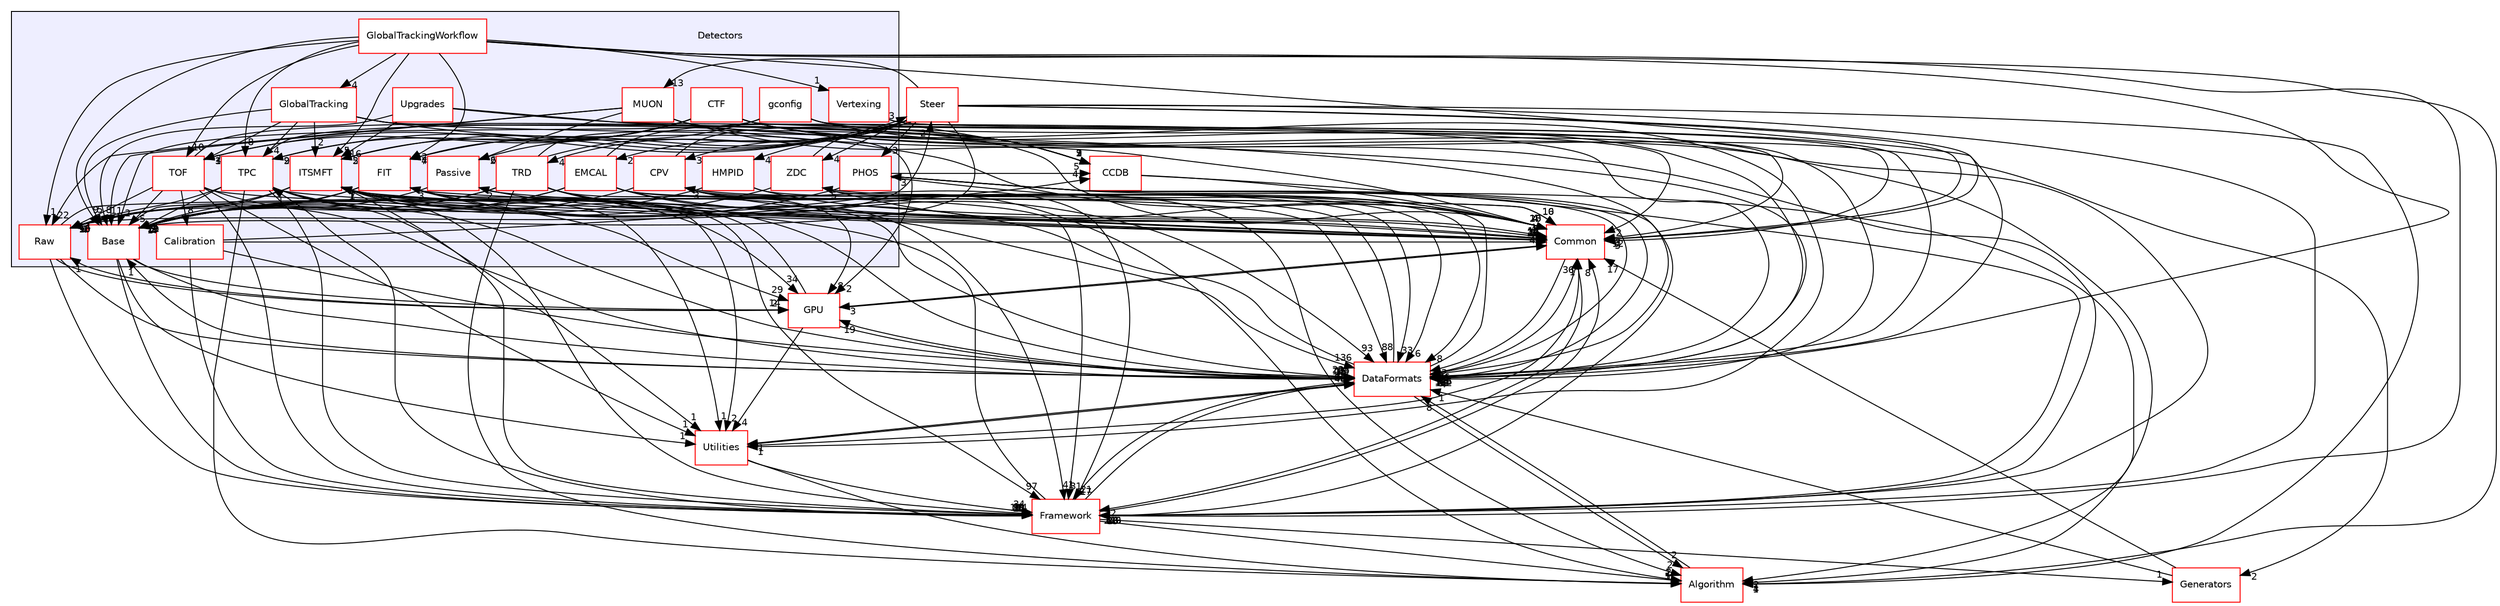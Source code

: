 digraph "/home/travis/build/AliceO2Group/AliceO2/Detectors" {
  bgcolor=transparent;
  compound=true
  node [ fontsize="10", fontname="Helvetica"];
  edge [ labelfontsize="10", labelfontname="Helvetica"];
  subgraph clusterdir_051dca18e802f8e9474f2e30d29c04e0 {
    graph [ bgcolor="#eeeeff", pencolor="black", label="" URL="dir_051dca18e802f8e9474f2e30d29c04e0.html"];
    dir_051dca18e802f8e9474f2e30d29c04e0 [shape=plaintext label="Detectors"];
    dir_37c90836491b695b472bf98d1be8336b [shape=box label="Base" color="red" fillcolor="white" style="filled" URL="dir_37c90836491b695b472bf98d1be8336b.html"];
    dir_2f1defcce8b8bdfe202c8bfd41228d47 [shape=box label="Calibration" color="red" fillcolor="white" style="filled" URL="dir_2f1defcce8b8bdfe202c8bfd41228d47.html"];
    dir_860de54695a0456b93a4bb1fd951d826 [shape=box label="CPV" color="red" fillcolor="white" style="filled" URL="dir_860de54695a0456b93a4bb1fd951d826.html"];
    dir_22c28337d94ed0b7d4c6655ee55d3b27 [shape=box label="CTF" color="red" fillcolor="white" style="filled" URL="dir_22c28337d94ed0b7d4c6655ee55d3b27.html"];
    dir_088378b58cb1ba39db48039cbd66d10f [shape=box label="EMCAL" color="red" fillcolor="white" style="filled" URL="dir_088378b58cb1ba39db48039cbd66d10f.html"];
    dir_d14e88a79bca429480864605ee348cef [shape=box label="FIT" color="red" fillcolor="white" style="filled" URL="dir_d14e88a79bca429480864605ee348cef.html"];
    dir_fda58d415f46ed5554e220ec8997f6b0 [shape=box label="gconfig" color="red" fillcolor="white" style="filled" URL="dir_fda58d415f46ed5554e220ec8997f6b0.html"];
    dir_18e0e8b4b629c3c13e7ad1457bcd5f89 [shape=box label="GlobalTracking" color="red" fillcolor="white" style="filled" URL="dir_18e0e8b4b629c3c13e7ad1457bcd5f89.html"];
    dir_109ace25e426b841fbcad1590c555213 [shape=box label="GlobalTrackingWorkflow" color="red" fillcolor="white" style="filled" URL="dir_109ace25e426b841fbcad1590c555213.html"];
    dir_c91fbefb38f56c1db7a8c31815b8a131 [shape=box label="HMPID" color="red" fillcolor="white" style="filled" URL="dir_c91fbefb38f56c1db7a8c31815b8a131.html"];
    dir_1306292b77b40360479b729ac9ee7efe [shape=box label="ITSMFT" color="red" fillcolor="white" style="filled" URL="dir_1306292b77b40360479b729ac9ee7efe.html"];
    dir_1cc233fd3b1202b9dad36810b41b97af [shape=box label="MUON" color="red" fillcolor="white" style="filled" URL="dir_1cc233fd3b1202b9dad36810b41b97af.html"];
    dir_f01815b857f9009bea48e2cb39492245 [shape=box label="Passive" color="red" fillcolor="white" style="filled" URL="dir_f01815b857f9009bea48e2cb39492245.html"];
    dir_cd3c152a7db0580c86a4c50ad0325149 [shape=box label="PHOS" color="red" fillcolor="white" style="filled" URL="dir_cd3c152a7db0580c86a4c50ad0325149.html"];
    dir_26637d1bd82229bc9ed97f7e706be743 [shape=box label="Raw" color="red" fillcolor="white" style="filled" URL="dir_26637d1bd82229bc9ed97f7e706be743.html"];
    dir_577c839d346a264df4e9e588ca2a45dd [shape=box label="TOF" color="red" fillcolor="white" style="filled" URL="dir_577c839d346a264df4e9e588ca2a45dd.html"];
    dir_a597e8e061b11201a1dff411feb10d0b [shape=box label="TPC" color="red" fillcolor="white" style="filled" URL="dir_a597e8e061b11201a1dff411feb10d0b.html"];
    dir_69dd0583e11051991bf4c0cf23c50933 [shape=box label="TRD" color="red" fillcolor="white" style="filled" URL="dir_69dd0583e11051991bf4c0cf23c50933.html"];
    dir_4b0885c57a9e0f5b3b724ebcd74c1029 [shape=box label="Upgrades" color="red" fillcolor="white" style="filled" URL="dir_4b0885c57a9e0f5b3b724ebcd74c1029.html"];
    dir_411c6bed3d84b00fddab3a93c8a3b5fb [shape=box label="Vertexing" color="red" fillcolor="white" style="filled" URL="dir_411c6bed3d84b00fddab3a93c8a3b5fb.html"];
    dir_db9e312ee82793cf7e11be39a4401551 [shape=box label="ZDC" color="red" fillcolor="white" style="filled" URL="dir_db9e312ee82793cf7e11be39a4401551.html"];
  }
  dir_40b4a122691869ee86baf7f2711ed718 [shape=box label="Steer" color="red" URL="dir_40b4a122691869ee86baf7f2711ed718.html"];
  dir_0b342c6c6b7d2278121a0bb9c4985063 [shape=box label="Generators" color="red" URL="dir_0b342c6c6b7d2278121a0bb9c4985063.html"];
  dir_4ab6b4cc6a7edbff49100e9123df213f [shape=box label="Common" color="red" URL="dir_4ab6b4cc6a7edbff49100e9123df213f.html"];
  dir_6af676bf18881990e4083e191d0e63e0 [shape=box label="CCDB" color="red" URL="dir_6af676bf18881990e4083e191d0e63e0.html"];
  dir_b05a5fa85f84bfc9013183c9d87f9a36 [shape=box label="Utilities" color="red" URL="dir_b05a5fa85f84bfc9013183c9d87f9a36.html"];
  dir_8ba487e25de5ee77e05e9dce7582cb98 [shape=box label="Algorithm" color="red" URL="dir_8ba487e25de5ee77e05e9dce7582cb98.html"];
  dir_f511f1e9c03c071966ae594f00bbc5e0 [shape=box label="GPU" color="red" URL="dir_f511f1e9c03c071966ae594f00bbc5e0.html"];
  dir_bcbb2cf9a3d3d83e5515c82071a07177 [shape=box label="Framework" color="red" URL="dir_bcbb2cf9a3d3d83e5515c82071a07177.html"];
  dir_2171f7ec022c5423887b07c69b2f5b48 [shape=box label="DataFormats" color="red" URL="dir_2171f7ec022c5423887b07c69b2f5b48.html"];
  dir_22c28337d94ed0b7d4c6655ee55d3b27->dir_4ab6b4cc6a7edbff49100e9123df213f [headlabel="2", labeldistance=1.5 headhref="dir_000420_000031.html"];
  dir_22c28337d94ed0b7d4c6655ee55d3b27->dir_d14e88a79bca429480864605ee348cef [headlabel="4", labeldistance=1.5 headhref="dir_000420_000166.html"];
  dir_22c28337d94ed0b7d4c6655ee55d3b27->dir_a597e8e061b11201a1dff411feb10d0b [headlabel="2", labeldistance=1.5 headhref="dir_000420_000053.html"];
  dir_22c28337d94ed0b7d4c6655ee55d3b27->dir_b05a5fa85f84bfc9013183c9d87f9a36 [headlabel="1", labeldistance=1.5 headhref="dir_000420_000601.html"];
  dir_22c28337d94ed0b7d4c6655ee55d3b27->dir_1306292b77b40360479b729ac9ee7efe [headlabel="2", labeldistance=1.5 headhref="dir_000420_000047.html"];
  dir_22c28337d94ed0b7d4c6655ee55d3b27->dir_8ba487e25de5ee77e05e9dce7582cb98 [headlabel="1", labeldistance=1.5 headhref="dir_000420_000000.html"];
  dir_22c28337d94ed0b7d4c6655ee55d3b27->dir_577c839d346a264df4e9e588ca2a45dd [headlabel="1", labeldistance=1.5 headhref="dir_000420_000140.html"];
  dir_22c28337d94ed0b7d4c6655ee55d3b27->dir_bcbb2cf9a3d3d83e5515c82071a07177 [headlabel="26", labeldistance=1.5 headhref="dir_000420_000015.html"];
  dir_22c28337d94ed0b7d4c6655ee55d3b27->dir_2171f7ec022c5423887b07c69b2f5b48 [headlabel="33", labeldistance=1.5 headhref="dir_000420_000080.html"];
  dir_c91fbefb38f56c1db7a8c31815b8a131->dir_4ab6b4cc6a7edbff49100e9123df213f [headlabel="1", labeldistance=1.5 headhref="dir_000133_000031.html"];
  dir_c91fbefb38f56c1db7a8c31815b8a131->dir_37c90836491b695b472bf98d1be8336b [headlabel="2", labeldistance=1.5 headhref="dir_000133_000275.html"];
  dir_c91fbefb38f56c1db7a8c31815b8a131->dir_2171f7ec022c5423887b07c69b2f5b48 [headlabel="6", labeldistance=1.5 headhref="dir_000133_000080.html"];
  dir_40b4a122691869ee86baf7f2711ed718->dir_c91fbefb38f56c1db7a8c31815b8a131 [headlabel="4", labeldistance=1.5 headhref="dir_000482_000133.html"];
  dir_40b4a122691869ee86baf7f2711ed718->dir_860de54695a0456b93a4bb1fd951d826 [headlabel="3", labeldistance=1.5 headhref="dir_000482_000200.html"];
  dir_40b4a122691869ee86baf7f2711ed718->dir_69dd0583e11051991bf4c0cf23c50933 [headlabel="4", labeldistance=1.5 headhref="dir_000482_000144.html"];
  dir_40b4a122691869ee86baf7f2711ed718->dir_088378b58cb1ba39db48039cbd66d10f [headlabel="2", labeldistance=1.5 headhref="dir_000482_000165.html"];
  dir_40b4a122691869ee86baf7f2711ed718->dir_1cc233fd3b1202b9dad36810b41b97af [headlabel="13", labeldistance=1.5 headhref="dir_000482_000118.html"];
  dir_40b4a122691869ee86baf7f2711ed718->dir_4ab6b4cc6a7edbff49100e9123df213f [headlabel="12", labeldistance=1.5 headhref="dir_000482_000031.html"];
  dir_40b4a122691869ee86baf7f2711ed718->dir_d14e88a79bca429480864605ee348cef [headlabel="7", labeldistance=1.5 headhref="dir_000482_000166.html"];
  dir_40b4a122691869ee86baf7f2711ed718->dir_a597e8e061b11201a1dff411feb10d0b [headlabel="9", labeldistance=1.5 headhref="dir_000482_000053.html"];
  dir_40b4a122691869ee86baf7f2711ed718->dir_37c90836491b695b472bf98d1be8336b [headlabel="17", labeldistance=1.5 headhref="dir_000482_000275.html"];
  dir_40b4a122691869ee86baf7f2711ed718->dir_1306292b77b40360479b729ac9ee7efe [headlabel="5", labeldistance=1.5 headhref="dir_000482_000047.html"];
  dir_40b4a122691869ee86baf7f2711ed718->dir_8ba487e25de5ee77e05e9dce7582cb98 [headlabel="1", labeldistance=1.5 headhref="dir_000482_000000.html"];
  dir_40b4a122691869ee86baf7f2711ed718->dir_577c839d346a264df4e9e588ca2a45dd [headlabel="3", labeldistance=1.5 headhref="dir_000482_000140.html"];
  dir_40b4a122691869ee86baf7f2711ed718->dir_cd3c152a7db0580c86a4c50ad0325149 [headlabel="3", labeldistance=1.5 headhref="dir_000482_000210.html"];
  dir_40b4a122691869ee86baf7f2711ed718->dir_db9e312ee82793cf7e11be39a4401551 [headlabel="4", labeldistance=1.5 headhref="dir_000482_000178.html"];
  dir_40b4a122691869ee86baf7f2711ed718->dir_bcbb2cf9a3d3d83e5515c82071a07177 [headlabel="146", labeldistance=1.5 headhref="dir_000482_000015.html"];
  dir_40b4a122691869ee86baf7f2711ed718->dir_2171f7ec022c5423887b07c69b2f5b48 [headlabel="146", labeldistance=1.5 headhref="dir_000482_000080.html"];
  dir_860de54695a0456b93a4bb1fd951d826->dir_4ab6b4cc6a7edbff49100e9123df213f [headlabel="4", labeldistance=1.5 headhref="dir_000200_000031.html"];
  dir_860de54695a0456b93a4bb1fd951d826->dir_6af676bf18881990e4083e191d0e63e0 [headlabel="3", labeldistance=1.5 headhref="dir_000200_000023.html"];
  dir_860de54695a0456b93a4bb1fd951d826->dir_37c90836491b695b472bf98d1be8336b [headlabel="2", labeldistance=1.5 headhref="dir_000200_000275.html"];
  dir_860de54695a0456b93a4bb1fd951d826->dir_8ba487e25de5ee77e05e9dce7582cb98 [headlabel="2", labeldistance=1.5 headhref="dir_000200_000000.html"];
  dir_860de54695a0456b93a4bb1fd951d826->dir_bcbb2cf9a3d3d83e5515c82071a07177 [headlabel="21", labeldistance=1.5 headhref="dir_000200_000015.html"];
  dir_860de54695a0456b93a4bb1fd951d826->dir_2171f7ec022c5423887b07c69b2f5b48 [headlabel="33", labeldistance=1.5 headhref="dir_000200_000080.html"];
  dir_2f1defcce8b8bdfe202c8bfd41228d47->dir_4ab6b4cc6a7edbff49100e9123df213f [headlabel="1", labeldistance=1.5 headhref="dir_000044_000031.html"];
  dir_2f1defcce8b8bdfe202c8bfd41228d47->dir_6af676bf18881990e4083e191d0e63e0 [headlabel="4", labeldistance=1.5 headhref="dir_000044_000023.html"];
  dir_2f1defcce8b8bdfe202c8bfd41228d47->dir_bcbb2cf9a3d3d83e5515c82071a07177 [headlabel="10", labeldistance=1.5 headhref="dir_000044_000015.html"];
  dir_2f1defcce8b8bdfe202c8bfd41228d47->dir_2171f7ec022c5423887b07c69b2f5b48 [headlabel="2", labeldistance=1.5 headhref="dir_000044_000080.html"];
  dir_69dd0583e11051991bf4c0cf23c50933->dir_40b4a122691869ee86baf7f2711ed718 [headlabel="3", labeldistance=1.5 headhref="dir_000144_000482.html"];
  dir_69dd0583e11051991bf4c0cf23c50933->dir_4ab6b4cc6a7edbff49100e9123df213f [headlabel="12", labeldistance=1.5 headhref="dir_000144_000031.html"];
  dir_69dd0583e11051991bf4c0cf23c50933->dir_6af676bf18881990e4083e191d0e63e0 [headlabel="3", labeldistance=1.5 headhref="dir_000144_000023.html"];
  dir_69dd0583e11051991bf4c0cf23c50933->dir_37c90836491b695b472bf98d1be8336b [headlabel="7", labeldistance=1.5 headhref="dir_000144_000275.html"];
  dir_69dd0583e11051991bf4c0cf23c50933->dir_8ba487e25de5ee77e05e9dce7582cb98 [headlabel="1", labeldistance=1.5 headhref="dir_000144_000000.html"];
  dir_69dd0583e11051991bf4c0cf23c50933->dir_f511f1e9c03c071966ae594f00bbc5e0 [headlabel="8", labeldistance=1.5 headhref="dir_000144_000715.html"];
  dir_69dd0583e11051991bf4c0cf23c50933->dir_bcbb2cf9a3d3d83e5515c82071a07177 [headlabel="41", labeldistance=1.5 headhref="dir_000144_000015.html"];
  dir_69dd0583e11051991bf4c0cf23c50933->dir_26637d1bd82229bc9ed97f7e706be743 [headlabel="4", labeldistance=1.5 headhref="dir_000144_000606.html"];
  dir_69dd0583e11051991bf4c0cf23c50933->dir_2171f7ec022c5423887b07c69b2f5b48 [headlabel="93", labeldistance=1.5 headhref="dir_000144_000080.html"];
  dir_0b342c6c6b7d2278121a0bb9c4985063->dir_4ab6b4cc6a7edbff49100e9123df213f [headlabel="17", labeldistance=1.5 headhref="dir_000711_000031.html"];
  dir_0b342c6c6b7d2278121a0bb9c4985063->dir_2171f7ec022c5423887b07c69b2f5b48 [headlabel="1", labeldistance=1.5 headhref="dir_000711_000080.html"];
  dir_088378b58cb1ba39db48039cbd66d10f->dir_4ab6b4cc6a7edbff49100e9123df213f [headlabel="12", labeldistance=1.5 headhref="dir_000165_000031.html"];
  dir_088378b58cb1ba39db48039cbd66d10f->dir_6af676bf18881990e4083e191d0e63e0 [headlabel="1", labeldistance=1.5 headhref="dir_000165_000023.html"];
  dir_088378b58cb1ba39db48039cbd66d10f->dir_37c90836491b695b472bf98d1be8336b [headlabel="2", labeldistance=1.5 headhref="dir_000165_000275.html"];
  dir_088378b58cb1ba39db48039cbd66d10f->dir_8ba487e25de5ee77e05e9dce7582cb98 [headlabel="2", labeldistance=1.5 headhref="dir_000165_000000.html"];
  dir_088378b58cb1ba39db48039cbd66d10f->dir_bcbb2cf9a3d3d83e5515c82071a07177 [headlabel="31", labeldistance=1.5 headhref="dir_000165_000015.html"];
  dir_088378b58cb1ba39db48039cbd66d10f->dir_26637d1bd82229bc9ed97f7e706be743 [headlabel="4", labeldistance=1.5 headhref="dir_000165_000606.html"];
  dir_088378b58cb1ba39db48039cbd66d10f->dir_2171f7ec022c5423887b07c69b2f5b48 [headlabel="88", labeldistance=1.5 headhref="dir_000165_000080.html"];
  dir_4ab6b4cc6a7edbff49100e9123df213f->dir_f511f1e9c03c071966ae594f00bbc5e0 [headlabel="3", labeldistance=1.5 headhref="dir_000031_000715.html"];
  dir_4ab6b4cc6a7edbff49100e9123df213f->dir_bcbb2cf9a3d3d83e5515c82071a07177 [headlabel="2", labeldistance=1.5 headhref="dir_000031_000015.html"];
  dir_4ab6b4cc6a7edbff49100e9123df213f->dir_2171f7ec022c5423887b07c69b2f5b48 [headlabel="2", labeldistance=1.5 headhref="dir_000031_000080.html"];
  dir_1cc233fd3b1202b9dad36810b41b97af->dir_4ab6b4cc6a7edbff49100e9123df213f [headlabel="20", labeldistance=1.5 headhref="dir_000118_000031.html"];
  dir_1cc233fd3b1202b9dad36810b41b97af->dir_37c90836491b695b472bf98d1be8336b [headlabel="11", labeldistance=1.5 headhref="dir_000118_000275.html"];
  dir_1cc233fd3b1202b9dad36810b41b97af->dir_f01815b857f9009bea48e2cb39492245 [headlabel="6", labeldistance=1.5 headhref="dir_000118_000616.html"];
  dir_1cc233fd3b1202b9dad36810b41b97af->dir_bcbb2cf9a3d3d83e5515c82071a07177 [headlabel="239", labeldistance=1.5 headhref="dir_000118_000015.html"];
  dir_1cc233fd3b1202b9dad36810b41b97af->dir_26637d1bd82229bc9ed97f7e706be743 [headlabel="22", labeldistance=1.5 headhref="dir_000118_000606.html"];
  dir_1cc233fd3b1202b9dad36810b41b97af->dir_2171f7ec022c5423887b07c69b2f5b48 [headlabel="112", labeldistance=1.5 headhref="dir_000118_000080.html"];
  dir_6af676bf18881990e4083e191d0e63e0->dir_4ab6b4cc6a7edbff49100e9123df213f [headlabel="4", labeldistance=1.5 headhref="dir_000023_000031.html"];
  dir_6af676bf18881990e4083e191d0e63e0->dir_bcbb2cf9a3d3d83e5515c82071a07177 [headlabel="2", labeldistance=1.5 headhref="dir_000023_000015.html"];
  dir_411c6bed3d84b00fddab3a93c8a3b5fb->dir_4ab6b4cc6a7edbff49100e9123df213f [headlabel="5", labeldistance=1.5 headhref="dir_000658_000031.html"];
  dir_411c6bed3d84b00fddab3a93c8a3b5fb->dir_2171f7ec022c5423887b07c69b2f5b48 [headlabel="14", labeldistance=1.5 headhref="dir_000658_000080.html"];
  dir_d14e88a79bca429480864605ee348cef->dir_4ab6b4cc6a7edbff49100e9123df213f [headlabel="26", labeldistance=1.5 headhref="dir_000166_000031.html"];
  dir_d14e88a79bca429480864605ee348cef->dir_b05a5fa85f84bfc9013183c9d87f9a36 [headlabel="2", labeldistance=1.5 headhref="dir_000166_000601.html"];
  dir_d14e88a79bca429480864605ee348cef->dir_37c90836491b695b472bf98d1be8336b [headlabel="5", labeldistance=1.5 headhref="dir_000166_000275.html"];
  dir_d14e88a79bca429480864605ee348cef->dir_bcbb2cf9a3d3d83e5515c82071a07177 [headlabel="97", labeldistance=1.5 headhref="dir_000166_000015.html"];
  dir_d14e88a79bca429480864605ee348cef->dir_26637d1bd82229bc9ed97f7e706be743 [headlabel="10", labeldistance=1.5 headhref="dir_000166_000606.html"];
  dir_d14e88a79bca429480864605ee348cef->dir_2171f7ec022c5423887b07c69b2f5b48 [headlabel="136", labeldistance=1.5 headhref="dir_000166_000080.html"];
  dir_a597e8e061b11201a1dff411feb10d0b->dir_4ab6b4cc6a7edbff49100e9123df213f [headlabel="40", labeldistance=1.5 headhref="dir_000053_000031.html"];
  dir_a597e8e061b11201a1dff411feb10d0b->dir_6af676bf18881990e4083e191d0e63e0 [headlabel="2", labeldistance=1.5 headhref="dir_000053_000023.html"];
  dir_a597e8e061b11201a1dff411feb10d0b->dir_b05a5fa85f84bfc9013183c9d87f9a36 [headlabel="1", labeldistance=1.5 headhref="dir_000053_000601.html"];
  dir_a597e8e061b11201a1dff411feb10d0b->dir_37c90836491b695b472bf98d1be8336b [headlabel="4", labeldistance=1.5 headhref="dir_000053_000275.html"];
  dir_a597e8e061b11201a1dff411feb10d0b->dir_8ba487e25de5ee77e05e9dce7582cb98 [headlabel="5", labeldistance=1.5 headhref="dir_000053_000000.html"];
  dir_a597e8e061b11201a1dff411feb10d0b->dir_f511f1e9c03c071966ae594f00bbc5e0 [headlabel="29", labeldistance=1.5 headhref="dir_000053_000715.html"];
  dir_a597e8e061b11201a1dff411feb10d0b->dir_bcbb2cf9a3d3d83e5515c82071a07177 [headlabel="104", labeldistance=1.5 headhref="dir_000053_000015.html"];
  dir_a597e8e061b11201a1dff411feb10d0b->dir_26637d1bd82229bc9ed97f7e706be743 [headlabel="15", labeldistance=1.5 headhref="dir_000053_000606.html"];
  dir_a597e8e061b11201a1dff411feb10d0b->dir_2171f7ec022c5423887b07c69b2f5b48 [headlabel="183", labeldistance=1.5 headhref="dir_000053_000080.html"];
  dir_b05a5fa85f84bfc9013183c9d87f9a36->dir_4ab6b4cc6a7edbff49100e9123df213f [headlabel="1", labeldistance=1.5 headhref="dir_000601_000031.html"];
  dir_b05a5fa85f84bfc9013183c9d87f9a36->dir_8ba487e25de5ee77e05e9dce7582cb98 [headlabel="1", labeldistance=1.5 headhref="dir_000601_000000.html"];
  dir_b05a5fa85f84bfc9013183c9d87f9a36->dir_bcbb2cf9a3d3d83e5515c82071a07177 [headlabel="34", labeldistance=1.5 headhref="dir_000601_000015.html"];
  dir_b05a5fa85f84bfc9013183c9d87f9a36->dir_2171f7ec022c5423887b07c69b2f5b48 [headlabel="48", labeldistance=1.5 headhref="dir_000601_000080.html"];
  dir_37c90836491b695b472bf98d1be8336b->dir_4ab6b4cc6a7edbff49100e9123df213f [headlabel="16", labeldistance=1.5 headhref="dir_000275_000031.html"];
  dir_37c90836491b695b472bf98d1be8336b->dir_b05a5fa85f84bfc9013183c9d87f9a36 [headlabel="1", labeldistance=1.5 headhref="dir_000275_000601.html"];
  dir_37c90836491b695b472bf98d1be8336b->dir_f511f1e9c03c071966ae594f00bbc5e0 [headlabel="14", labeldistance=1.5 headhref="dir_000275_000715.html"];
  dir_37c90836491b695b472bf98d1be8336b->dir_bcbb2cf9a3d3d83e5515c82071a07177 [headlabel="1", labeldistance=1.5 headhref="dir_000275_000015.html"];
  dir_37c90836491b695b472bf98d1be8336b->dir_2171f7ec022c5423887b07c69b2f5b48 [headlabel="15", labeldistance=1.5 headhref="dir_000275_000080.html"];
  dir_4b0885c57a9e0f5b3b724ebcd74c1029->dir_4ab6b4cc6a7edbff49100e9123df213f [headlabel="4", labeldistance=1.5 headhref="dir_000312_000031.html"];
  dir_4b0885c57a9e0f5b3b724ebcd74c1029->dir_37c90836491b695b472bf98d1be8336b [headlabel="8", labeldistance=1.5 headhref="dir_000312_000275.html"];
  dir_4b0885c57a9e0f5b3b724ebcd74c1029->dir_1306292b77b40360479b729ac9ee7efe [headlabel="16", labeldistance=1.5 headhref="dir_000312_000047.html"];
  dir_4b0885c57a9e0f5b3b724ebcd74c1029->dir_2171f7ec022c5423887b07c69b2f5b48 [headlabel="8", labeldistance=1.5 headhref="dir_000312_000080.html"];
  dir_1306292b77b40360479b729ac9ee7efe->dir_4ab6b4cc6a7edbff49100e9123df213f [headlabel="76", labeldistance=1.5 headhref="dir_000047_000031.html"];
  dir_1306292b77b40360479b729ac9ee7efe->dir_b05a5fa85f84bfc9013183c9d87f9a36 [headlabel="1", labeldistance=1.5 headhref="dir_000047_000601.html"];
  dir_1306292b77b40360479b729ac9ee7efe->dir_37c90836491b695b472bf98d1be8336b [headlabel="21", labeldistance=1.5 headhref="dir_000047_000275.html"];
  dir_1306292b77b40360479b729ac9ee7efe->dir_f511f1e9c03c071966ae594f00bbc5e0 [headlabel="34", labeldistance=1.5 headhref="dir_000047_000715.html"];
  dir_1306292b77b40360479b729ac9ee7efe->dir_bcbb2cf9a3d3d83e5515c82071a07177 [headlabel="99", labeldistance=1.5 headhref="dir_000047_000015.html"];
  dir_1306292b77b40360479b729ac9ee7efe->dir_26637d1bd82229bc9ed97f7e706be743 [headlabel="9", labeldistance=1.5 headhref="dir_000047_000606.html"];
  dir_1306292b77b40360479b729ac9ee7efe->dir_2171f7ec022c5423887b07c69b2f5b48 [headlabel="238", labeldistance=1.5 headhref="dir_000047_000080.html"];
  dir_8ba487e25de5ee77e05e9dce7582cb98->dir_2171f7ec022c5423887b07c69b2f5b48 [headlabel="8", labeldistance=1.5 headhref="dir_000000_000080.html"];
  dir_577c839d346a264df4e9e588ca2a45dd->dir_2f1defcce8b8bdfe202c8bfd41228d47 [headlabel="8", labeldistance=1.5 headhref="dir_000140_000044.html"];
  dir_577c839d346a264df4e9e588ca2a45dd->dir_4ab6b4cc6a7edbff49100e9123df213f [headlabel="22", labeldistance=1.5 headhref="dir_000140_000031.html"];
  dir_577c839d346a264df4e9e588ca2a45dd->dir_6af676bf18881990e4083e191d0e63e0 [headlabel="9", labeldistance=1.5 headhref="dir_000140_000023.html"];
  dir_577c839d346a264df4e9e588ca2a45dd->dir_b05a5fa85f84bfc9013183c9d87f9a36 [headlabel="1", labeldistance=1.5 headhref="dir_000140_000601.html"];
  dir_577c839d346a264df4e9e588ca2a45dd->dir_37c90836491b695b472bf98d1be8336b [headlabel="5", labeldistance=1.5 headhref="dir_000140_000275.html"];
  dir_577c839d346a264df4e9e588ca2a45dd->dir_bcbb2cf9a3d3d83e5515c82071a07177 [headlabel="84", labeldistance=1.5 headhref="dir_000140_000015.html"];
  dir_577c839d346a264df4e9e588ca2a45dd->dir_26637d1bd82229bc9ed97f7e706be743 [headlabel="14", labeldistance=1.5 headhref="dir_000140_000606.html"];
  dir_577c839d346a264df4e9e588ca2a45dd->dir_2171f7ec022c5423887b07c69b2f5b48 [headlabel="71", labeldistance=1.5 headhref="dir_000140_000080.html"];
  dir_18e0e8b4b629c3c13e7ad1457bcd5f89->dir_4ab6b4cc6a7edbff49100e9123df213f [headlabel="18", labeldistance=1.5 headhref="dir_000492_000031.html"];
  dir_18e0e8b4b629c3c13e7ad1457bcd5f89->dir_a597e8e061b11201a1dff411feb10d0b [headlabel="4", labeldistance=1.5 headhref="dir_000492_000053.html"];
  dir_18e0e8b4b629c3c13e7ad1457bcd5f89->dir_37c90836491b695b472bf98d1be8336b [headlabel="5", labeldistance=1.5 headhref="dir_000492_000275.html"];
  dir_18e0e8b4b629c3c13e7ad1457bcd5f89->dir_1306292b77b40360479b729ac9ee7efe [headlabel="2", labeldistance=1.5 headhref="dir_000492_000047.html"];
  dir_18e0e8b4b629c3c13e7ad1457bcd5f89->dir_577c839d346a264df4e9e588ca2a45dd [headlabel="2", labeldistance=1.5 headhref="dir_000492_000140.html"];
  dir_18e0e8b4b629c3c13e7ad1457bcd5f89->dir_f511f1e9c03c071966ae594f00bbc5e0 [headlabel="2", labeldistance=1.5 headhref="dir_000492_000715.html"];
  dir_18e0e8b4b629c3c13e7ad1457bcd5f89->dir_2171f7ec022c5423887b07c69b2f5b48 [headlabel="32", labeldistance=1.5 headhref="dir_000492_000080.html"];
  dir_cd3c152a7db0580c86a4c50ad0325149->dir_4ab6b4cc6a7edbff49100e9123df213f [headlabel="4", labeldistance=1.5 headhref="dir_000210_000031.html"];
  dir_cd3c152a7db0580c86a4c50ad0325149->dir_6af676bf18881990e4083e191d0e63e0 [headlabel="5", labeldistance=1.5 headhref="dir_000210_000023.html"];
  dir_cd3c152a7db0580c86a4c50ad0325149->dir_37c90836491b695b472bf98d1be8336b [headlabel="2", labeldistance=1.5 headhref="dir_000210_000275.html"];
  dir_cd3c152a7db0580c86a4c50ad0325149->dir_8ba487e25de5ee77e05e9dce7582cb98 [headlabel="2", labeldistance=1.5 headhref="dir_000210_000000.html"];
  dir_cd3c152a7db0580c86a4c50ad0325149->dir_bcbb2cf9a3d3d83e5515c82071a07177 [headlabel="23", labeldistance=1.5 headhref="dir_000210_000015.html"];
  dir_cd3c152a7db0580c86a4c50ad0325149->dir_2171f7ec022c5423887b07c69b2f5b48 [headlabel="46", labeldistance=1.5 headhref="dir_000210_000080.html"];
  dir_109ace25e426b841fbcad1590c555213->dir_4ab6b4cc6a7edbff49100e9123df213f [headlabel="7", labeldistance=1.5 headhref="dir_000496_000031.html"];
  dir_109ace25e426b841fbcad1590c555213->dir_411c6bed3d84b00fddab3a93c8a3b5fb [headlabel="1", labeldistance=1.5 headhref="dir_000496_000658.html"];
  dir_109ace25e426b841fbcad1590c555213->dir_d14e88a79bca429480864605ee348cef [headlabel="2", labeldistance=1.5 headhref="dir_000496_000166.html"];
  dir_109ace25e426b841fbcad1590c555213->dir_a597e8e061b11201a1dff411feb10d0b [headlabel="8", labeldistance=1.5 headhref="dir_000496_000053.html"];
  dir_109ace25e426b841fbcad1590c555213->dir_37c90836491b695b472bf98d1be8336b [headlabel="9", labeldistance=1.5 headhref="dir_000496_000275.html"];
  dir_109ace25e426b841fbcad1590c555213->dir_1306292b77b40360479b729ac9ee7efe [headlabel="5", labeldistance=1.5 headhref="dir_000496_000047.html"];
  dir_109ace25e426b841fbcad1590c555213->dir_8ba487e25de5ee77e05e9dce7582cb98 [headlabel="4", labeldistance=1.5 headhref="dir_000496_000000.html"];
  dir_109ace25e426b841fbcad1590c555213->dir_577c839d346a264df4e9e588ca2a45dd [headlabel="10", labeldistance=1.5 headhref="dir_000496_000140.html"];
  dir_109ace25e426b841fbcad1590c555213->dir_18e0e8b4b629c3c13e7ad1457bcd5f89 [headlabel="4", labeldistance=1.5 headhref="dir_000496_000492.html"];
  dir_109ace25e426b841fbcad1590c555213->dir_bcbb2cf9a3d3d83e5515c82071a07177 [headlabel="65", labeldistance=1.5 headhref="dir_000496_000015.html"];
  dir_109ace25e426b841fbcad1590c555213->dir_26637d1bd82229bc9ed97f7e706be743 [headlabel="1", labeldistance=1.5 headhref="dir_000496_000606.html"];
  dir_109ace25e426b841fbcad1590c555213->dir_2171f7ec022c5423887b07c69b2f5b48 [headlabel="67", labeldistance=1.5 headhref="dir_000496_000080.html"];
  dir_db9e312ee82793cf7e11be39a4401551->dir_4ab6b4cc6a7edbff49100e9123df213f [headlabel="4", labeldistance=1.5 headhref="dir_000178_000031.html"];
  dir_db9e312ee82793cf7e11be39a4401551->dir_6af676bf18881990e4083e191d0e63e0 [headlabel="2", labeldistance=1.5 headhref="dir_000178_000023.html"];
  dir_db9e312ee82793cf7e11be39a4401551->dir_37c90836491b695b472bf98d1be8336b [headlabel="3", labeldistance=1.5 headhref="dir_000178_000275.html"];
  dir_db9e312ee82793cf7e11be39a4401551->dir_2171f7ec022c5423887b07c69b2f5b48 [headlabel="8", labeldistance=1.5 headhref="dir_000178_000080.html"];
  dir_f01815b857f9009bea48e2cb39492245->dir_4ab6b4cc6a7edbff49100e9123df213f [headlabel="5", labeldistance=1.5 headhref="dir_000616_000031.html"];
  dir_f01815b857f9009bea48e2cb39492245->dir_37c90836491b695b472bf98d1be8336b [headlabel="19", labeldistance=1.5 headhref="dir_000616_000275.html"];
  dir_f511f1e9c03c071966ae594f00bbc5e0->dir_4ab6b4cc6a7edbff49100e9123df213f [headlabel="4", labeldistance=1.5 headhref="dir_000715_000031.html"];
  dir_f511f1e9c03c071966ae594f00bbc5e0->dir_b05a5fa85f84bfc9013183c9d87f9a36 [headlabel="4", labeldistance=1.5 headhref="dir_000715_000601.html"];
  dir_f511f1e9c03c071966ae594f00bbc5e0->dir_1306292b77b40360479b729ac9ee7efe [headlabel="7", labeldistance=1.5 headhref="dir_000715_000047.html"];
  dir_f511f1e9c03c071966ae594f00bbc5e0->dir_26637d1bd82229bc9ed97f7e706be743 [headlabel="1", labeldistance=1.5 headhref="dir_000715_000606.html"];
  dir_f511f1e9c03c071966ae594f00bbc5e0->dir_2171f7ec022c5423887b07c69b2f5b48 [headlabel="15", labeldistance=1.5 headhref="dir_000715_000080.html"];
  dir_bcbb2cf9a3d3d83e5515c82071a07177->dir_0b342c6c6b7d2278121a0bb9c4985063 [headlabel="1", labeldistance=1.5 headhref="dir_000015_000711.html"];
  dir_bcbb2cf9a3d3d83e5515c82071a07177->dir_4ab6b4cc6a7edbff49100e9123df213f [headlabel="8", labeldistance=1.5 headhref="dir_000015_000031.html"];
  dir_bcbb2cf9a3d3d83e5515c82071a07177->dir_a597e8e061b11201a1dff411feb10d0b [headlabel="1", labeldistance=1.5 headhref="dir_000015_000053.html"];
  dir_bcbb2cf9a3d3d83e5515c82071a07177->dir_1306292b77b40360479b729ac9ee7efe [headlabel="1", labeldistance=1.5 headhref="dir_000015_000047.html"];
  dir_bcbb2cf9a3d3d83e5515c82071a07177->dir_8ba487e25de5ee77e05e9dce7582cb98 [headlabel="1", labeldistance=1.5 headhref="dir_000015_000000.html"];
  dir_bcbb2cf9a3d3d83e5515c82071a07177->dir_f01815b857f9009bea48e2cb39492245 [headlabel="2", labeldistance=1.5 headhref="dir_000015_000616.html"];
  dir_bcbb2cf9a3d3d83e5515c82071a07177->dir_2171f7ec022c5423887b07c69b2f5b48 [headlabel="82", labeldistance=1.5 headhref="dir_000015_000080.html"];
  dir_26637d1bd82229bc9ed97f7e706be743->dir_40b4a122691869ee86baf7f2711ed718 [headlabel="2", labeldistance=1.5 headhref="dir_000606_000482.html"];
  dir_26637d1bd82229bc9ed97f7e706be743->dir_4ab6b4cc6a7edbff49100e9123df213f [headlabel="10", labeldistance=1.5 headhref="dir_000606_000031.html"];
  dir_26637d1bd82229bc9ed97f7e706be743->dir_f511f1e9c03c071966ae594f00bbc5e0 [headlabel="2", labeldistance=1.5 headhref="dir_000606_000715.html"];
  dir_26637d1bd82229bc9ed97f7e706be743->dir_bcbb2cf9a3d3d83e5515c82071a07177 [headlabel="25", labeldistance=1.5 headhref="dir_000606_000015.html"];
  dir_26637d1bd82229bc9ed97f7e706be743->dir_2171f7ec022c5423887b07c69b2f5b48 [headlabel="15", labeldistance=1.5 headhref="dir_000606_000080.html"];
  dir_fda58d415f46ed5554e220ec8997f6b0->dir_0b342c6c6b7d2278121a0bb9c4985063 [headlabel="2", labeldistance=1.5 headhref="dir_000488_000711.html"];
  dir_fda58d415f46ed5554e220ec8997f6b0->dir_4ab6b4cc6a7edbff49100e9123df213f [headlabel="3", labeldistance=1.5 headhref="dir_000488_000031.html"];
  dir_fda58d415f46ed5554e220ec8997f6b0->dir_37c90836491b695b472bf98d1be8336b [headlabel="2", labeldistance=1.5 headhref="dir_000488_000275.html"];
  dir_fda58d415f46ed5554e220ec8997f6b0->dir_f01815b857f9009bea48e2cb39492245 [headlabel="2", labeldistance=1.5 headhref="dir_000488_000616.html"];
  dir_fda58d415f46ed5554e220ec8997f6b0->dir_2171f7ec022c5423887b07c69b2f5b48 [headlabel="4", labeldistance=1.5 headhref="dir_000488_000080.html"];
  dir_2171f7ec022c5423887b07c69b2f5b48->dir_860de54695a0456b93a4bb1fd951d826 [headlabel="3", labeldistance=1.5 headhref="dir_000080_000200.html"];
  dir_2171f7ec022c5423887b07c69b2f5b48->dir_4ab6b4cc6a7edbff49100e9123df213f [headlabel="36", labeldistance=1.5 headhref="dir_000080_000031.html"];
  dir_2171f7ec022c5423887b07c69b2f5b48->dir_d14e88a79bca429480864605ee348cef [headlabel="3", labeldistance=1.5 headhref="dir_000080_000166.html"];
  dir_2171f7ec022c5423887b07c69b2f5b48->dir_b05a5fa85f84bfc9013183c9d87f9a36 [headlabel="1", labeldistance=1.5 headhref="dir_000080_000601.html"];
  dir_2171f7ec022c5423887b07c69b2f5b48->dir_37c90836491b695b472bf98d1be8336b [headlabel="1", labeldistance=1.5 headhref="dir_000080_000275.html"];
  dir_2171f7ec022c5423887b07c69b2f5b48->dir_1306292b77b40360479b729ac9ee7efe [headlabel="1", labeldistance=1.5 headhref="dir_000080_000047.html"];
  dir_2171f7ec022c5423887b07c69b2f5b48->dir_8ba487e25de5ee77e05e9dce7582cb98 [headlabel="2", labeldistance=1.5 headhref="dir_000080_000000.html"];
  dir_2171f7ec022c5423887b07c69b2f5b48->dir_cd3c152a7db0580c86a4c50ad0325149 [headlabel="3", labeldistance=1.5 headhref="dir_000080_000210.html"];
  dir_2171f7ec022c5423887b07c69b2f5b48->dir_db9e312ee82793cf7e11be39a4401551 [headlabel="5", labeldistance=1.5 headhref="dir_000080_000178.html"];
  dir_2171f7ec022c5423887b07c69b2f5b48->dir_f511f1e9c03c071966ae594f00bbc5e0 [headlabel="19", labeldistance=1.5 headhref="dir_000080_000715.html"];
  dir_2171f7ec022c5423887b07c69b2f5b48->dir_bcbb2cf9a3d3d83e5515c82071a07177 [headlabel="17", labeldistance=1.5 headhref="dir_000080_000015.html"];
}
